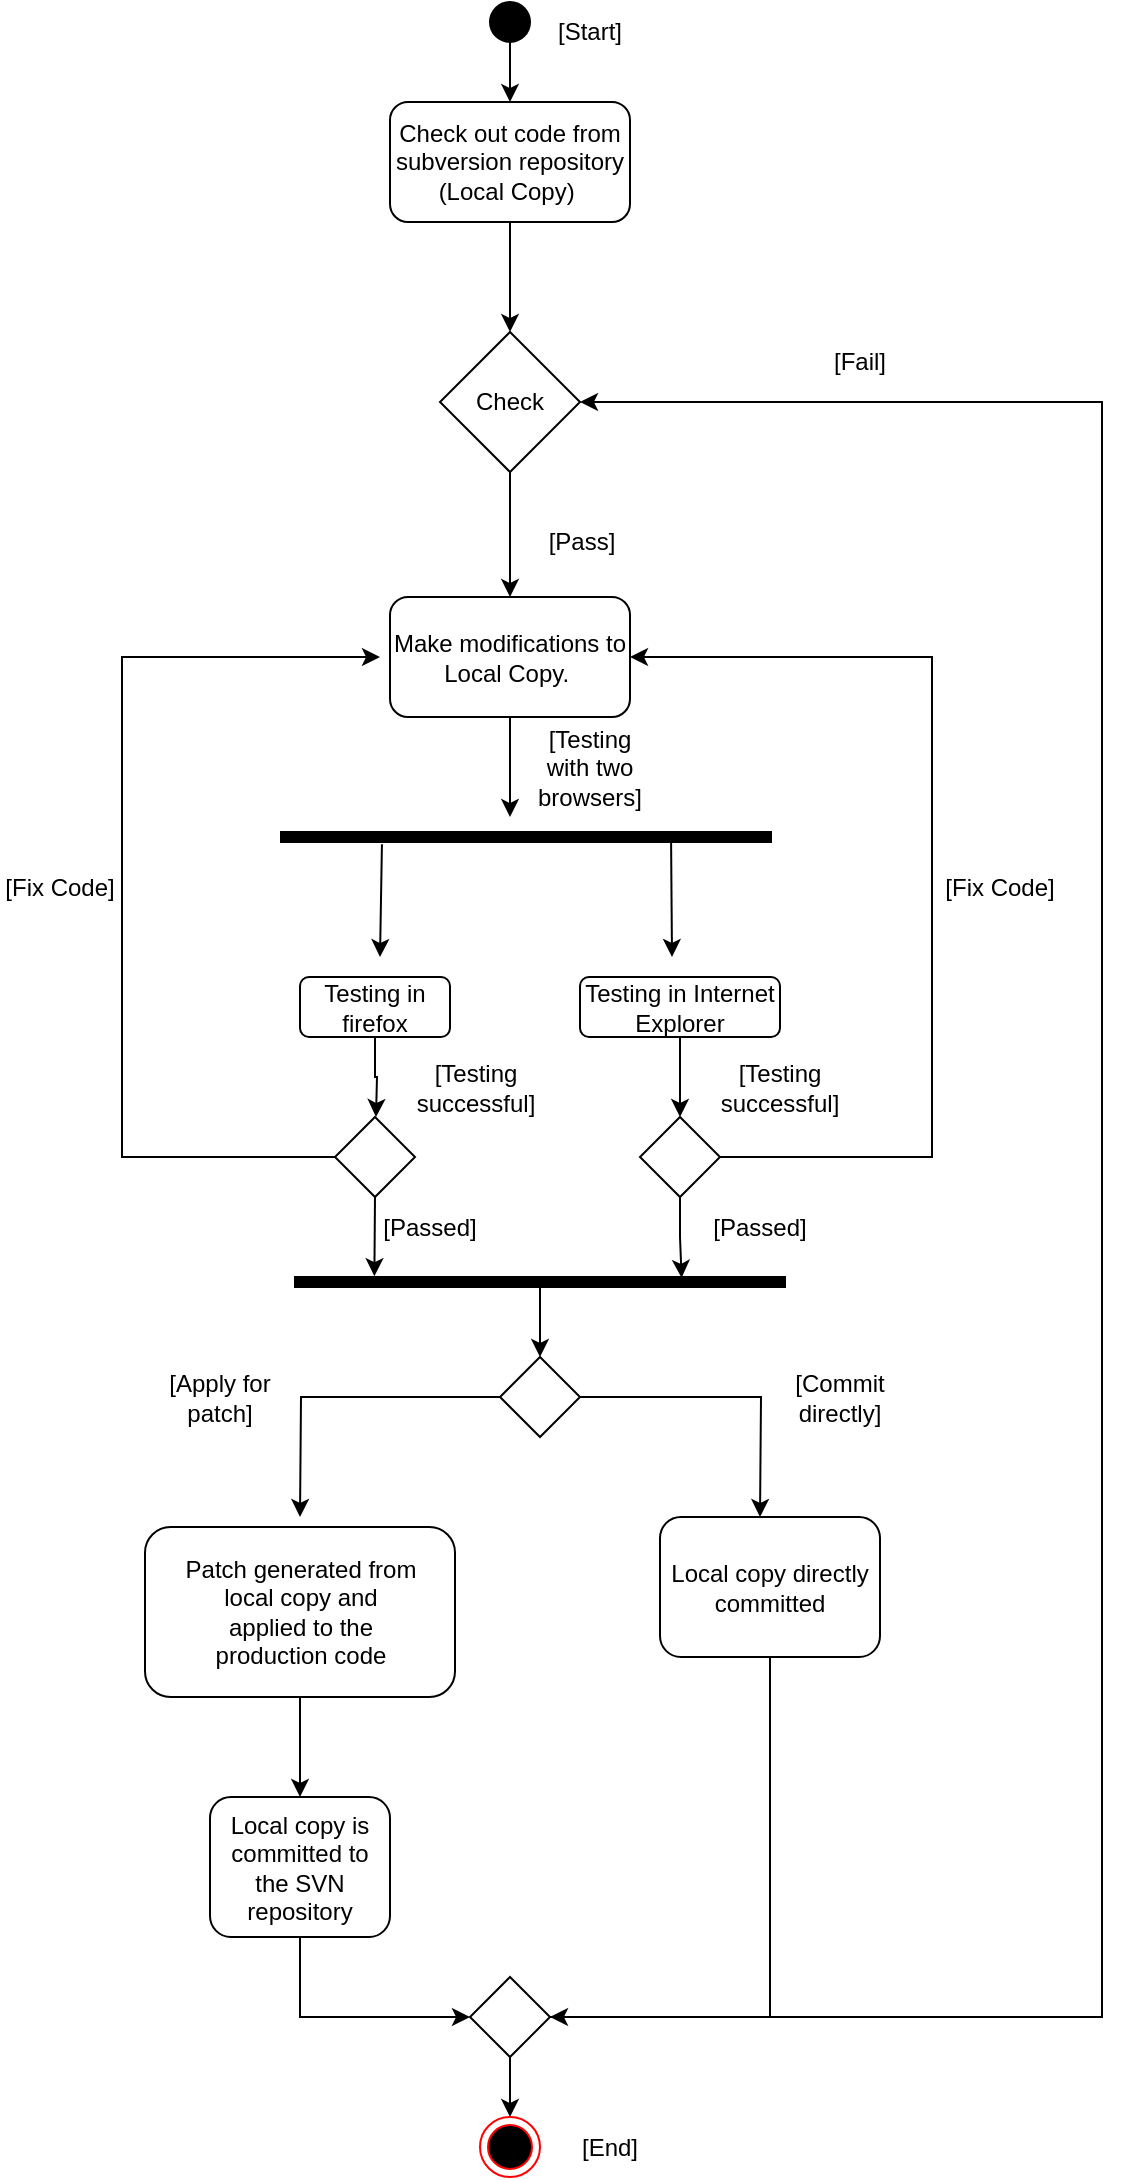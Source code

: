 <mxfile version="21.7.5" type="device">
  <diagram name="Page-1" id="xEEm3SFcUgyXFqccBUdc">
    <mxGraphModel dx="1400" dy="712" grid="1" gridSize="10" guides="1" tooltips="1" connect="1" arrows="1" fold="1" page="1" pageScale="1" pageWidth="850" pageHeight="1100" math="0" shadow="0">
      <root>
        <mxCell id="0" />
        <mxCell id="1" parent="0" />
        <mxCell id="MdHwQwdLkirbxR9gEcvt-5" style="edgeStyle=orthogonalEdgeStyle;rounded=0;orthogonalLoop=1;jettySize=auto;html=1;exitX=0.5;exitY=1;exitDx=0;exitDy=0;entryX=0.5;entryY=0;entryDx=0;entryDy=0;" edge="1" parent="1" source="vXnY5GbM2XEQv6VEGqkQ-1" target="MdHwQwdLkirbxR9gEcvt-3">
          <mxGeometry relative="1" as="geometry" />
        </mxCell>
        <mxCell id="vXnY5GbM2XEQv6VEGqkQ-1" value="Check out code from&lt;br/&gt;subversion repository&lt;br/&gt;(Local Copy)&amp;nbsp;" style="rounded=1;whiteSpace=wrap;html=1;" parent="1" vertex="1">
          <mxGeometry x="365" y="55" width="120" height="60" as="geometry" />
        </mxCell>
        <mxCell id="vXnY5GbM2XEQv6VEGqkQ-5" style="edgeStyle=orthogonalEdgeStyle;rounded=0;orthogonalLoop=1;jettySize=auto;html=1;exitX=0.5;exitY=1;exitDx=0;exitDy=0;" parent="1" source="vXnY5GbM2XEQv6VEGqkQ-3" target="vXnY5GbM2XEQv6VEGqkQ-1" edge="1">
          <mxGeometry relative="1" as="geometry" />
        </mxCell>
        <mxCell id="vXnY5GbM2XEQv6VEGqkQ-3" value="" style="ellipse;whiteSpace=wrap;html=1;aspect=fixed;fillColor=#000000;" parent="1" vertex="1">
          <mxGeometry x="415" y="5" width="20" height="20" as="geometry" />
        </mxCell>
        <mxCell id="vXnY5GbM2XEQv6VEGqkQ-8" style="edgeStyle=orthogonalEdgeStyle;rounded=0;orthogonalLoop=1;jettySize=auto;html=1;exitX=0.5;exitY=1;exitDx=0;exitDy=0;" parent="1" source="vXnY5GbM2XEQv6VEGqkQ-6" edge="1">
          <mxGeometry relative="1" as="geometry">
            <mxPoint x="425" y="412.5" as="targetPoint" />
          </mxGeometry>
        </mxCell>
        <mxCell id="vXnY5GbM2XEQv6VEGqkQ-6" value="Make modifications to&lt;br/&gt;Local Copy.&amp;nbsp;" style="rounded=1;whiteSpace=wrap;html=1;" parent="1" vertex="1">
          <mxGeometry x="365" y="302.5" width="120" height="60" as="geometry" />
        </mxCell>
        <mxCell id="vXnY5GbM2XEQv6VEGqkQ-10" value="" style="html=1;points=[];perimeter=orthogonalPerimeter;fillColor=strokeColor;rotation=90;" parent="1" vertex="1">
          <mxGeometry x="430.5" y="300" width="5" height="245" as="geometry" />
        </mxCell>
        <mxCell id="vXnY5GbM2XEQv6VEGqkQ-11" value="[Testing with two browsers]" style="text;html=1;strokeColor=none;fillColor=none;align=center;verticalAlign=middle;whiteSpace=wrap;rounded=0;" parent="1" vertex="1">
          <mxGeometry x="435" y="372.5" width="60" height="30" as="geometry" />
        </mxCell>
        <mxCell id="vXnY5GbM2XEQv6VEGqkQ-22" value="" style="endArrow=classic;html=1;rounded=0;exitX=0.42;exitY=0.204;exitDx=0;exitDy=0;exitPerimeter=0;" parent="1" source="vXnY5GbM2XEQv6VEGqkQ-10" edge="1">
          <mxGeometry width="50" height="50" relative="1" as="geometry">
            <mxPoint x="480" y="462.5" as="sourcePoint" />
            <mxPoint x="506" y="482.5" as="targetPoint" />
          </mxGeometry>
        </mxCell>
        <mxCell id="vXnY5GbM2XEQv6VEGqkQ-23" value="" style="endArrow=classic;html=1;rounded=0;exitX=1.22;exitY=0.794;exitDx=0;exitDy=0;exitPerimeter=0;" parent="1" source="vXnY5GbM2XEQv6VEGqkQ-10" edge="1">
          <mxGeometry width="50" height="50" relative="1" as="geometry">
            <mxPoint x="459" y="432.5" as="sourcePoint" />
            <mxPoint x="360" y="482.5" as="targetPoint" />
          </mxGeometry>
        </mxCell>
        <mxCell id="vXnY5GbM2XEQv6VEGqkQ-27" style="edgeStyle=orthogonalEdgeStyle;rounded=0;orthogonalLoop=1;jettySize=auto;html=1;exitX=0.5;exitY=1;exitDx=0;exitDy=0;" parent="1" source="vXnY5GbM2XEQv6VEGqkQ-24" edge="1">
          <mxGeometry relative="1" as="geometry">
            <mxPoint x="358" y="562.5" as="targetPoint" />
          </mxGeometry>
        </mxCell>
        <mxCell id="vXnY5GbM2XEQv6VEGqkQ-24" value="Testing in firefox" style="rounded=1;whiteSpace=wrap;html=1;" parent="1" vertex="1">
          <mxGeometry x="320" y="492.5" width="75" height="30" as="geometry" />
        </mxCell>
        <mxCell id="vXnY5GbM2XEQv6VEGqkQ-28" style="edgeStyle=orthogonalEdgeStyle;rounded=0;orthogonalLoop=1;jettySize=auto;html=1;exitX=0.5;exitY=1;exitDx=0;exitDy=0;" parent="1" source="vXnY5GbM2XEQv6VEGqkQ-25" edge="1">
          <mxGeometry relative="1" as="geometry">
            <mxPoint x="510" y="562.5" as="targetPoint" />
          </mxGeometry>
        </mxCell>
        <mxCell id="vXnY5GbM2XEQv6VEGqkQ-25" value="Testing in Internet Explorer" style="rounded=1;whiteSpace=wrap;html=1;" parent="1" vertex="1">
          <mxGeometry x="460" y="492.5" width="100" height="30" as="geometry" />
        </mxCell>
        <mxCell id="vXnY5GbM2XEQv6VEGqkQ-31" style="edgeStyle=orthogonalEdgeStyle;rounded=0;orthogonalLoop=1;jettySize=auto;html=1;exitX=0;exitY=0.5;exitDx=0;exitDy=0;" parent="1" source="vXnY5GbM2XEQv6VEGqkQ-29" edge="1">
          <mxGeometry relative="1" as="geometry">
            <mxPoint x="360" y="332.5" as="targetPoint" />
            <Array as="points">
              <mxPoint x="231" y="582.5" />
            </Array>
          </mxGeometry>
        </mxCell>
        <mxCell id="vXnY5GbM2XEQv6VEGqkQ-42" style="edgeStyle=orthogonalEdgeStyle;rounded=0;orthogonalLoop=1;jettySize=auto;html=1;exitX=0.5;exitY=1;exitDx=0;exitDy=0;entryX=-0.08;entryY=0.838;entryDx=0;entryDy=0;entryPerimeter=0;" parent="1" source="vXnY5GbM2XEQv6VEGqkQ-29" target="vXnY5GbM2XEQv6VEGqkQ-39" edge="1">
          <mxGeometry relative="1" as="geometry" />
        </mxCell>
        <mxCell id="vXnY5GbM2XEQv6VEGqkQ-29" value="" style="rhombus;whiteSpace=wrap;html=1;" parent="1" vertex="1">
          <mxGeometry x="337.5" y="562.5" width="40" height="40" as="geometry" />
        </mxCell>
        <mxCell id="vXnY5GbM2XEQv6VEGqkQ-35" style="edgeStyle=orthogonalEdgeStyle;rounded=0;orthogonalLoop=1;jettySize=auto;html=1;entryX=1;entryY=0.5;entryDx=0;entryDy=0;" parent="1" target="vXnY5GbM2XEQv6VEGqkQ-6" edge="1">
          <mxGeometry relative="1" as="geometry">
            <mxPoint x="505" y="332.5" as="targetPoint" />
            <mxPoint x="505" y="582.5" as="sourcePoint" />
            <Array as="points">
              <mxPoint x="636" y="582.5" />
              <mxPoint x="636" y="332.5" />
            </Array>
          </mxGeometry>
        </mxCell>
        <mxCell id="vXnY5GbM2XEQv6VEGqkQ-44" style="edgeStyle=orthogonalEdgeStyle;rounded=0;orthogonalLoop=1;jettySize=auto;html=1;exitX=0.5;exitY=1;exitDx=0;exitDy=0;entryX=0.08;entryY=0.211;entryDx=0;entryDy=0;entryPerimeter=0;" parent="1" source="vXnY5GbM2XEQv6VEGqkQ-30" target="vXnY5GbM2XEQv6VEGqkQ-39" edge="1">
          <mxGeometry relative="1" as="geometry" />
        </mxCell>
        <mxCell id="vXnY5GbM2XEQv6VEGqkQ-30" value="" style="rhombus;whiteSpace=wrap;html=1;" parent="1" vertex="1">
          <mxGeometry x="490" y="562.5" width="40" height="40" as="geometry" />
        </mxCell>
        <mxCell id="vXnY5GbM2XEQv6VEGqkQ-32" value="[Testing successful]" style="text;html=1;strokeColor=none;fillColor=none;align=center;verticalAlign=middle;whiteSpace=wrap;rounded=0;" parent="1" vertex="1">
          <mxGeometry x="377.5" y="532.5" width="60" height="30" as="geometry" />
        </mxCell>
        <mxCell id="vXnY5GbM2XEQv6VEGqkQ-34" value="[Testing successful]" style="text;html=1;strokeColor=none;fillColor=none;align=center;verticalAlign=middle;whiteSpace=wrap;rounded=0;" parent="1" vertex="1">
          <mxGeometry x="530" y="532.5" width="60" height="30" as="geometry" />
        </mxCell>
        <mxCell id="vXnY5GbM2XEQv6VEGqkQ-36" value="[Fix Code]" style="text;html=1;strokeColor=none;fillColor=none;align=center;verticalAlign=middle;whiteSpace=wrap;rounded=0;" parent="1" vertex="1">
          <mxGeometry x="170" y="432.5" width="60" height="30" as="geometry" />
        </mxCell>
        <mxCell id="vXnY5GbM2XEQv6VEGqkQ-38" value="[Fix Code]" style="text;html=1;strokeColor=none;fillColor=none;align=center;verticalAlign=middle;whiteSpace=wrap;rounded=0;" parent="1" vertex="1">
          <mxGeometry x="640" y="432.5" width="60" height="30" as="geometry" />
        </mxCell>
        <mxCell id="vXnY5GbM2XEQv6VEGqkQ-49" style="edgeStyle=orthogonalEdgeStyle;rounded=0;orthogonalLoop=1;jettySize=auto;html=1;entryX=0.5;entryY=0;entryDx=0;entryDy=0;" parent="1" source="vXnY5GbM2XEQv6VEGqkQ-39" target="vXnY5GbM2XEQv6VEGqkQ-46" edge="1">
          <mxGeometry relative="1" as="geometry" />
        </mxCell>
        <mxCell id="vXnY5GbM2XEQv6VEGqkQ-39" value="" style="html=1;points=[];perimeter=orthogonalPerimeter;fillColor=strokeColor;rotation=90;" parent="1" vertex="1">
          <mxGeometry x="437.5" y="522.5" width="5" height="245" as="geometry" />
        </mxCell>
        <mxCell id="vXnY5GbM2XEQv6VEGqkQ-50" style="edgeStyle=orthogonalEdgeStyle;rounded=0;orthogonalLoop=1;jettySize=auto;html=1;" parent="1" source="vXnY5GbM2XEQv6VEGqkQ-46" edge="1">
          <mxGeometry relative="1" as="geometry">
            <mxPoint x="320" y="762.5" as="targetPoint" />
          </mxGeometry>
        </mxCell>
        <mxCell id="vXnY5GbM2XEQv6VEGqkQ-46" value="" style="rhombus;whiteSpace=wrap;html=1;" parent="1" vertex="1">
          <mxGeometry x="420" y="682.5" width="40" height="40" as="geometry" />
        </mxCell>
        <mxCell id="vXnY5GbM2XEQv6VEGqkQ-51" style="edgeStyle=orthogonalEdgeStyle;rounded=0;orthogonalLoop=1;jettySize=auto;html=1;exitX=1;exitY=0.5;exitDx=0;exitDy=0;" parent="1" source="vXnY5GbM2XEQv6VEGqkQ-46" edge="1">
          <mxGeometry relative="1" as="geometry">
            <mxPoint x="550" y="762.5" as="targetPoint" />
            <mxPoint x="610" y="722.5" as="sourcePoint" />
          </mxGeometry>
        </mxCell>
        <mxCell id="vXnY5GbM2XEQv6VEGqkQ-57" style="edgeStyle=orthogonalEdgeStyle;rounded=0;orthogonalLoop=1;jettySize=auto;html=1;" parent="1" source="vXnY5GbM2XEQv6VEGqkQ-52" edge="1">
          <mxGeometry relative="1" as="geometry">
            <mxPoint x="320" y="902.5" as="targetPoint" />
          </mxGeometry>
        </mxCell>
        <mxCell id="vXnY5GbM2XEQv6VEGqkQ-52" value="Patch generated from&lt;br/&gt;local copy and&lt;br/&gt;applied to the&lt;br/&gt;production code" style="rounded=1;whiteSpace=wrap;html=1;" parent="1" vertex="1">
          <mxGeometry x="242.5" y="767.5" width="155" height="85" as="geometry" />
        </mxCell>
        <mxCell id="vXnY5GbM2XEQv6VEGqkQ-53" value="[Apply for patch]" style="text;html=1;strokeColor=none;fillColor=none;align=center;verticalAlign=middle;whiteSpace=wrap;rounded=0;" parent="1" vertex="1">
          <mxGeometry x="250" y="687.5" width="60" height="30" as="geometry" />
        </mxCell>
        <mxCell id="vXnY5GbM2XEQv6VEGqkQ-54" value="[Passed]" style="text;html=1;strokeColor=none;fillColor=none;align=center;verticalAlign=middle;whiteSpace=wrap;rounded=0;" parent="1" vertex="1">
          <mxGeometry x="355" y="602.5" width="60" height="30" as="geometry" />
        </mxCell>
        <mxCell id="vXnY5GbM2XEQv6VEGqkQ-55" value="[Passed]" style="text;html=1;strokeColor=none;fillColor=none;align=center;verticalAlign=middle;whiteSpace=wrap;rounded=0;" parent="1" vertex="1">
          <mxGeometry x="520" y="602.5" width="60" height="30" as="geometry" />
        </mxCell>
        <mxCell id="vXnY5GbM2XEQv6VEGqkQ-56" value="[Commit directly]" style="text;html=1;strokeColor=none;fillColor=none;align=center;verticalAlign=middle;whiteSpace=wrap;rounded=0;" parent="1" vertex="1">
          <mxGeometry x="560" y="687.5" width="60" height="30" as="geometry" />
        </mxCell>
        <mxCell id="vXnY5GbM2XEQv6VEGqkQ-62" style="edgeStyle=orthogonalEdgeStyle;rounded=0;orthogonalLoop=1;jettySize=auto;html=1;exitX=0.5;exitY=1;exitDx=0;exitDy=0;entryX=0;entryY=0.5;entryDx=0;entryDy=0;" parent="1" source="vXnY5GbM2XEQv6VEGqkQ-58" target="vXnY5GbM2XEQv6VEGqkQ-61" edge="1">
          <mxGeometry relative="1" as="geometry" />
        </mxCell>
        <mxCell id="vXnY5GbM2XEQv6VEGqkQ-58" value="Local copy is&lt;br/&gt;committed to the SVN&lt;br/&gt;repository" style="rounded=1;whiteSpace=wrap;html=1;" parent="1" vertex="1">
          <mxGeometry x="275" y="902.5" width="90" height="70" as="geometry" />
        </mxCell>
        <mxCell id="vXnY5GbM2XEQv6VEGqkQ-63" style="edgeStyle=orthogonalEdgeStyle;rounded=0;orthogonalLoop=1;jettySize=auto;html=1;exitX=0.5;exitY=1;exitDx=0;exitDy=0;entryX=1;entryY=0.5;entryDx=0;entryDy=0;" parent="1" source="vXnY5GbM2XEQv6VEGqkQ-60" target="vXnY5GbM2XEQv6VEGqkQ-61" edge="1">
          <mxGeometry relative="1" as="geometry" />
        </mxCell>
        <mxCell id="vXnY5GbM2XEQv6VEGqkQ-60" value="Local copy directly&lt;br/&gt;committed" style="rounded=1;whiteSpace=wrap;html=1;" parent="1" vertex="1">
          <mxGeometry x="500" y="762.5" width="110" height="70" as="geometry" />
        </mxCell>
        <mxCell id="vXnY5GbM2XEQv6VEGqkQ-64" style="edgeStyle=orthogonalEdgeStyle;rounded=0;orthogonalLoop=1;jettySize=auto;html=1;exitX=0.5;exitY=1;exitDx=0;exitDy=0;" parent="1" source="vXnY5GbM2XEQv6VEGqkQ-61" edge="1">
          <mxGeometry relative="1" as="geometry">
            <mxPoint x="425" y="1062.5" as="targetPoint" />
          </mxGeometry>
        </mxCell>
        <mxCell id="MdHwQwdLkirbxR9gEcvt-9" style="edgeStyle=orthogonalEdgeStyle;rounded=0;orthogonalLoop=1;jettySize=auto;html=1;exitX=1;exitY=0.5;exitDx=0;exitDy=0;entryX=1;entryY=0.5;entryDx=0;entryDy=0;" edge="1" parent="1" source="vXnY5GbM2XEQv6VEGqkQ-61" target="MdHwQwdLkirbxR9gEcvt-3">
          <mxGeometry relative="1" as="geometry">
            <mxPoint x="720" y="200" as="targetPoint" />
            <Array as="points">
              <mxPoint x="721" y="1013" />
              <mxPoint x="721" y="205" />
            </Array>
          </mxGeometry>
        </mxCell>
        <mxCell id="vXnY5GbM2XEQv6VEGqkQ-61" value="" style="rhombus;whiteSpace=wrap;html=1;" parent="1" vertex="1">
          <mxGeometry x="405" y="992.5" width="40" height="40" as="geometry" />
        </mxCell>
        <mxCell id="vXnY5GbM2XEQv6VEGqkQ-67" value="" style="ellipse;html=1;shape=endState;fillColor=#000000;strokeColor=#ff0000;" parent="1" vertex="1">
          <mxGeometry x="410" y="1062.5" width="30" height="30" as="geometry" />
        </mxCell>
        <mxCell id="vXnY5GbM2XEQv6VEGqkQ-68" value="[Start]" style="text;html=1;strokeColor=none;fillColor=none;align=center;verticalAlign=middle;whiteSpace=wrap;rounded=0;" parent="1" vertex="1">
          <mxGeometry x="435" y="5" width="60" height="30" as="geometry" />
        </mxCell>
        <mxCell id="vXnY5GbM2XEQv6VEGqkQ-69" value="[End]" style="text;html=1;strokeColor=none;fillColor=none;align=center;verticalAlign=middle;whiteSpace=wrap;rounded=0;" parent="1" vertex="1">
          <mxGeometry x="445" y="1062.5" width="60" height="30" as="geometry" />
        </mxCell>
        <mxCell id="MdHwQwdLkirbxR9gEcvt-6" style="edgeStyle=orthogonalEdgeStyle;rounded=0;orthogonalLoop=1;jettySize=auto;html=1;exitX=0.5;exitY=1;exitDx=0;exitDy=0;entryX=0.5;entryY=0;entryDx=0;entryDy=0;" edge="1" parent="1" source="MdHwQwdLkirbxR9gEcvt-3" target="vXnY5GbM2XEQv6VEGqkQ-6">
          <mxGeometry relative="1" as="geometry" />
        </mxCell>
        <mxCell id="MdHwQwdLkirbxR9gEcvt-3" value="Check" style="rhombus;whiteSpace=wrap;html=1;" vertex="1" parent="1">
          <mxGeometry x="390" y="170" width="70" height="70" as="geometry" />
        </mxCell>
        <mxCell id="MdHwQwdLkirbxR9gEcvt-7" value="[Pass]" style="text;html=1;strokeColor=none;fillColor=none;align=center;verticalAlign=middle;whiteSpace=wrap;rounded=0;" vertex="1" parent="1">
          <mxGeometry x="430.5" y="260" width="60" height="30" as="geometry" />
        </mxCell>
        <mxCell id="MdHwQwdLkirbxR9gEcvt-10" value="[Fail]" style="text;html=1;strokeColor=none;fillColor=none;align=center;verticalAlign=middle;whiteSpace=wrap;rounded=0;" vertex="1" parent="1">
          <mxGeometry x="570" y="170" width="60" height="30" as="geometry" />
        </mxCell>
      </root>
    </mxGraphModel>
  </diagram>
</mxfile>
